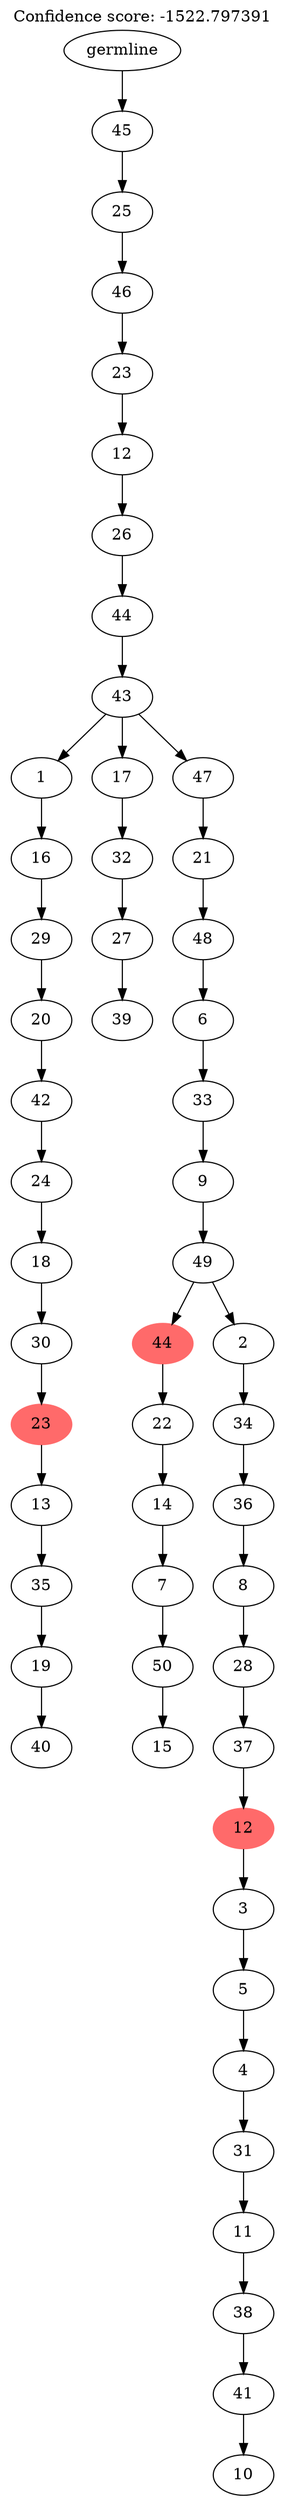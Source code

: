digraph g {
	"52" -> "53";
	"53" [label="40"];
	"51" -> "52";
	"52" [label="19"];
	"50" -> "51";
	"51" [label="35"];
	"49" -> "50";
	"50" [label="13"];
	"48" -> "49";
	"49" [color=indianred1, style=filled, label="23"];
	"47" -> "48";
	"48" [label="30"];
	"46" -> "47";
	"47" [label="18"];
	"45" -> "46";
	"46" [label="24"];
	"44" -> "45";
	"45" [label="42"];
	"43" -> "44";
	"44" [label="20"];
	"42" -> "43";
	"43" [label="29"];
	"41" -> "42";
	"42" [label="16"];
	"39" -> "40";
	"40" [label="39"];
	"38" -> "39";
	"39" [label="27"];
	"37" -> "38";
	"38" [label="32"];
	"35" -> "36";
	"36" [label="15"];
	"34" -> "35";
	"35" [label="50"];
	"33" -> "34";
	"34" [label="7"];
	"32" -> "33";
	"33" [label="14"];
	"31" -> "32";
	"32" [label="22"];
	"29" -> "30";
	"30" [label="10"];
	"28" -> "29";
	"29" [label="41"];
	"27" -> "28";
	"28" [label="38"];
	"26" -> "27";
	"27" [label="11"];
	"25" -> "26";
	"26" [label="31"];
	"24" -> "25";
	"25" [label="4"];
	"23" -> "24";
	"24" [label="5"];
	"22" -> "23";
	"23" [label="3"];
	"21" -> "22";
	"22" [color=indianred1, style=filled, label="12"];
	"20" -> "21";
	"21" [label="37"];
	"19" -> "20";
	"20" [label="28"];
	"18" -> "19";
	"19" [label="8"];
	"17" -> "18";
	"18" [label="36"];
	"16" -> "17";
	"17" [label="34"];
	"15" -> "16";
	"16" [label="2"];
	"15" -> "31";
	"31" [color=indianred1, style=filled, label="44"];
	"14" -> "15";
	"15" [label="49"];
	"13" -> "14";
	"14" [label="9"];
	"12" -> "13";
	"13" [label="33"];
	"11" -> "12";
	"12" [label="6"];
	"10" -> "11";
	"11" [label="48"];
	"9" -> "10";
	"10" [label="21"];
	"8" -> "9";
	"9" [label="47"];
	"8" -> "37";
	"37" [label="17"];
	"8" -> "41";
	"41" [label="1"];
	"7" -> "8";
	"8" [label="43"];
	"6" -> "7";
	"7" [label="44"];
	"5" -> "6";
	"6" [label="26"];
	"4" -> "5";
	"5" [label="12"];
	"3" -> "4";
	"4" [label="23"];
	"2" -> "3";
	"3" [label="46"];
	"1" -> "2";
	"2" [label="25"];
	"0" -> "1";
	"1" [label="45"];
	"0" [label="germline"];
	labelloc="t";
	label="Confidence score: -1522.797391";
}
